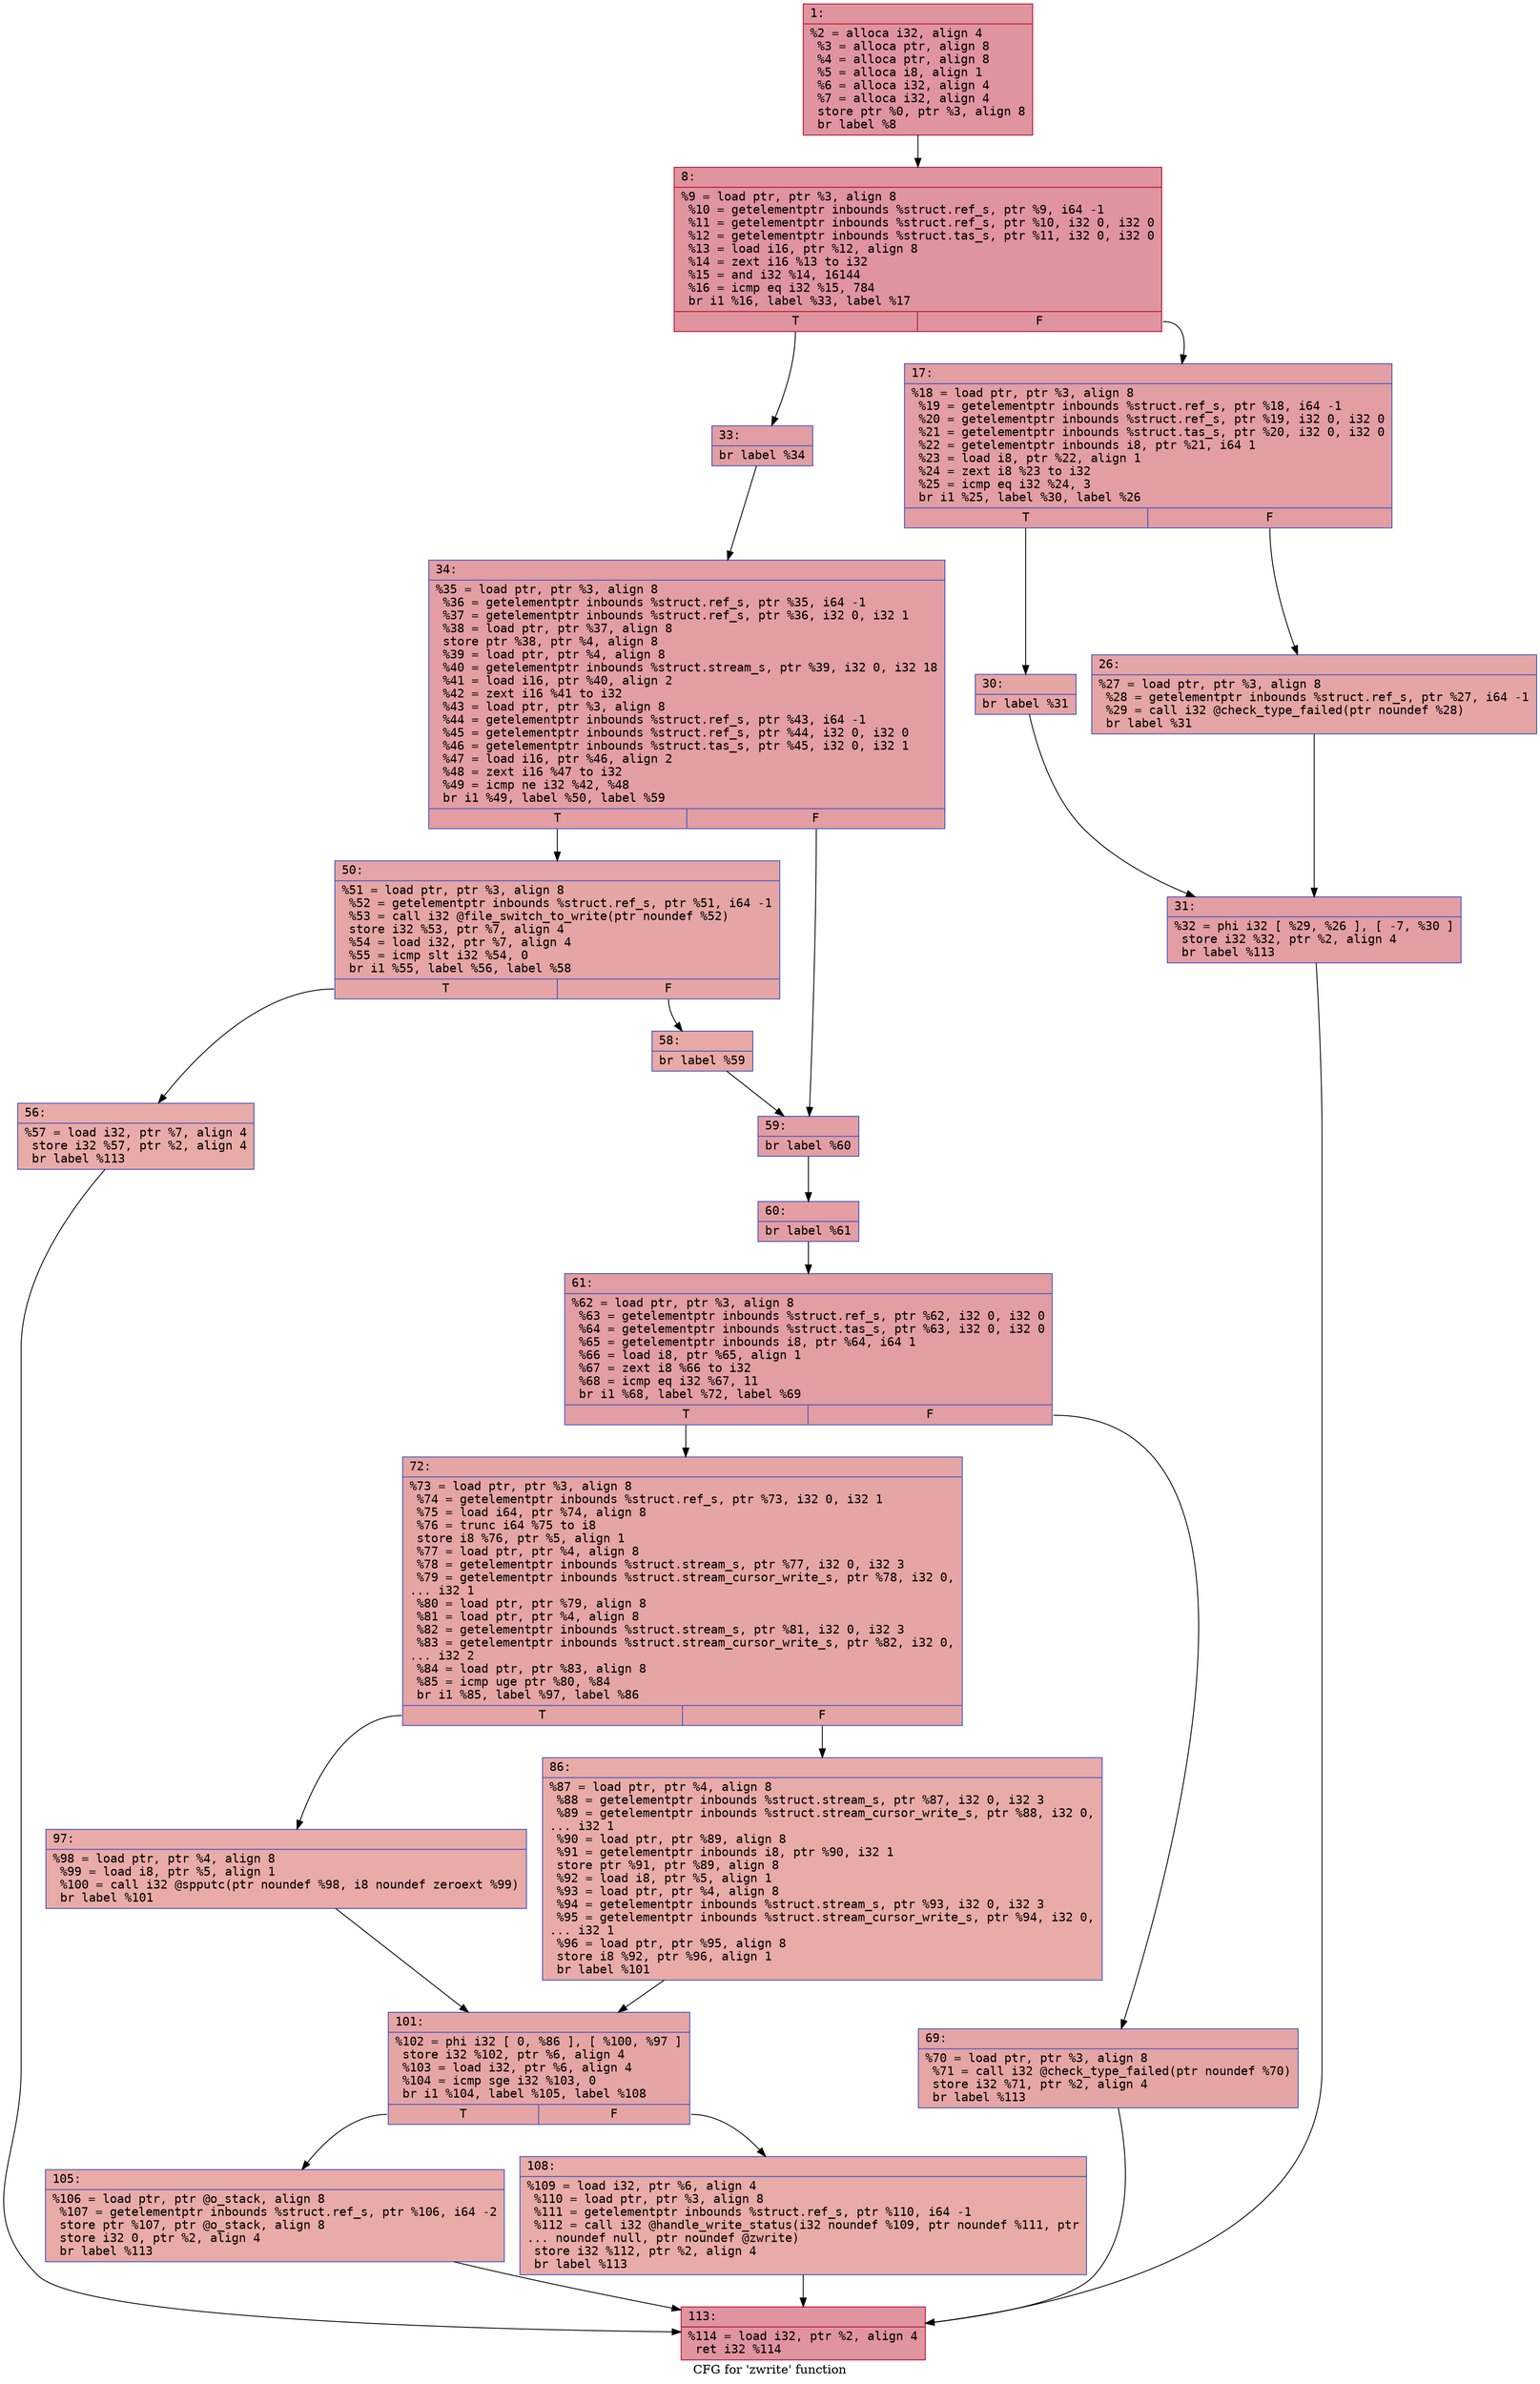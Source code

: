 digraph "CFG for 'zwrite' function" {
	label="CFG for 'zwrite' function";

	Node0x600001a1a9e0 [shape=record,color="#b70d28ff", style=filled, fillcolor="#b70d2870" fontname="Courier",label="{1:\l|  %2 = alloca i32, align 4\l  %3 = alloca ptr, align 8\l  %4 = alloca ptr, align 8\l  %5 = alloca i8, align 1\l  %6 = alloca i32, align 4\l  %7 = alloca i32, align 4\l  store ptr %0, ptr %3, align 8\l  br label %8\l}"];
	Node0x600001a1a9e0 -> Node0x600001a1aa30[tooltip="1 -> 8\nProbability 100.00%" ];
	Node0x600001a1aa30 [shape=record,color="#b70d28ff", style=filled, fillcolor="#b70d2870" fontname="Courier",label="{8:\l|  %9 = load ptr, ptr %3, align 8\l  %10 = getelementptr inbounds %struct.ref_s, ptr %9, i64 -1\l  %11 = getelementptr inbounds %struct.ref_s, ptr %10, i32 0, i32 0\l  %12 = getelementptr inbounds %struct.tas_s, ptr %11, i32 0, i32 0\l  %13 = load i16, ptr %12, align 8\l  %14 = zext i16 %13 to i32\l  %15 = and i32 %14, 16144\l  %16 = icmp eq i32 %15, 784\l  br i1 %16, label %33, label %17\l|{<s0>T|<s1>F}}"];
	Node0x600001a1aa30:s0 -> Node0x600001a1abc0[tooltip="8 -> 33\nProbability 50.00%" ];
	Node0x600001a1aa30:s1 -> Node0x600001a1aa80[tooltip="8 -> 17\nProbability 50.00%" ];
	Node0x600001a1aa80 [shape=record,color="#3d50c3ff", style=filled, fillcolor="#be242e70" fontname="Courier",label="{17:\l|  %18 = load ptr, ptr %3, align 8\l  %19 = getelementptr inbounds %struct.ref_s, ptr %18, i64 -1\l  %20 = getelementptr inbounds %struct.ref_s, ptr %19, i32 0, i32 0\l  %21 = getelementptr inbounds %struct.tas_s, ptr %20, i32 0, i32 0\l  %22 = getelementptr inbounds i8, ptr %21, i64 1\l  %23 = load i8, ptr %22, align 1\l  %24 = zext i8 %23 to i32\l  %25 = icmp eq i32 %24, 3\l  br i1 %25, label %30, label %26\l|{<s0>T|<s1>F}}"];
	Node0x600001a1aa80:s0 -> Node0x600001a1ab20[tooltip="17 -> 30\nProbability 50.00%" ];
	Node0x600001a1aa80:s1 -> Node0x600001a1aad0[tooltip="17 -> 26\nProbability 50.00%" ];
	Node0x600001a1aad0 [shape=record,color="#3d50c3ff", style=filled, fillcolor="#c5333470" fontname="Courier",label="{26:\l|  %27 = load ptr, ptr %3, align 8\l  %28 = getelementptr inbounds %struct.ref_s, ptr %27, i64 -1\l  %29 = call i32 @check_type_failed(ptr noundef %28)\l  br label %31\l}"];
	Node0x600001a1aad0 -> Node0x600001a1ab70[tooltip="26 -> 31\nProbability 100.00%" ];
	Node0x600001a1ab20 [shape=record,color="#3d50c3ff", style=filled, fillcolor="#c5333470" fontname="Courier",label="{30:\l|  br label %31\l}"];
	Node0x600001a1ab20 -> Node0x600001a1ab70[tooltip="30 -> 31\nProbability 100.00%" ];
	Node0x600001a1ab70 [shape=record,color="#3d50c3ff", style=filled, fillcolor="#be242e70" fontname="Courier",label="{31:\l|  %32 = phi i32 [ %29, %26 ], [ -7, %30 ]\l  store i32 %32, ptr %2, align 4\l  br label %113\l}"];
	Node0x600001a1ab70 -> Node0x600001a1b070[tooltip="31 -> 113\nProbability 100.00%" ];
	Node0x600001a1abc0 [shape=record,color="#3d50c3ff", style=filled, fillcolor="#be242e70" fontname="Courier",label="{33:\l|  br label %34\l}"];
	Node0x600001a1abc0 -> Node0x600001a1ac10[tooltip="33 -> 34\nProbability 100.00%" ];
	Node0x600001a1ac10 [shape=record,color="#3d50c3ff", style=filled, fillcolor="#be242e70" fontname="Courier",label="{34:\l|  %35 = load ptr, ptr %3, align 8\l  %36 = getelementptr inbounds %struct.ref_s, ptr %35, i64 -1\l  %37 = getelementptr inbounds %struct.ref_s, ptr %36, i32 0, i32 1\l  %38 = load ptr, ptr %37, align 8\l  store ptr %38, ptr %4, align 8\l  %39 = load ptr, ptr %4, align 8\l  %40 = getelementptr inbounds %struct.stream_s, ptr %39, i32 0, i32 18\l  %41 = load i16, ptr %40, align 2\l  %42 = zext i16 %41 to i32\l  %43 = load ptr, ptr %3, align 8\l  %44 = getelementptr inbounds %struct.ref_s, ptr %43, i64 -1\l  %45 = getelementptr inbounds %struct.ref_s, ptr %44, i32 0, i32 0\l  %46 = getelementptr inbounds %struct.tas_s, ptr %45, i32 0, i32 1\l  %47 = load i16, ptr %46, align 2\l  %48 = zext i16 %47 to i32\l  %49 = icmp ne i32 %42, %48\l  br i1 %49, label %50, label %59\l|{<s0>T|<s1>F}}"];
	Node0x600001a1ac10:s0 -> Node0x600001a1ac60[tooltip="34 -> 50\nProbability 50.00%" ];
	Node0x600001a1ac10:s1 -> Node0x600001a1ad50[tooltip="34 -> 59\nProbability 50.00%" ];
	Node0x600001a1ac60 [shape=record,color="#3d50c3ff", style=filled, fillcolor="#c5333470" fontname="Courier",label="{50:\l|  %51 = load ptr, ptr %3, align 8\l  %52 = getelementptr inbounds %struct.ref_s, ptr %51, i64 -1\l  %53 = call i32 @file_switch_to_write(ptr noundef %52)\l  store i32 %53, ptr %7, align 4\l  %54 = load i32, ptr %7, align 4\l  %55 = icmp slt i32 %54, 0\l  br i1 %55, label %56, label %58\l|{<s0>T|<s1>F}}"];
	Node0x600001a1ac60:s0 -> Node0x600001a1acb0[tooltip="50 -> 56\nProbability 37.50%" ];
	Node0x600001a1ac60:s1 -> Node0x600001a1ad00[tooltip="50 -> 58\nProbability 62.50%" ];
	Node0x600001a1acb0 [shape=record,color="#3d50c3ff", style=filled, fillcolor="#cc403a70" fontname="Courier",label="{56:\l|  %57 = load i32, ptr %7, align 4\l  store i32 %57, ptr %2, align 4\l  br label %113\l}"];
	Node0x600001a1acb0 -> Node0x600001a1b070[tooltip="56 -> 113\nProbability 100.00%" ];
	Node0x600001a1ad00 [shape=record,color="#3d50c3ff", style=filled, fillcolor="#ca3b3770" fontname="Courier",label="{58:\l|  br label %59\l}"];
	Node0x600001a1ad00 -> Node0x600001a1ad50[tooltip="58 -> 59\nProbability 100.00%" ];
	Node0x600001a1ad50 [shape=record,color="#3d50c3ff", style=filled, fillcolor="#be242e70" fontname="Courier",label="{59:\l|  br label %60\l}"];
	Node0x600001a1ad50 -> Node0x600001a1ada0[tooltip="59 -> 60\nProbability 100.00%" ];
	Node0x600001a1ada0 [shape=record,color="#3d50c3ff", style=filled, fillcolor="#be242e70" fontname="Courier",label="{60:\l|  br label %61\l}"];
	Node0x600001a1ada0 -> Node0x600001a1adf0[tooltip="60 -> 61\nProbability 100.00%" ];
	Node0x600001a1adf0 [shape=record,color="#3d50c3ff", style=filled, fillcolor="#be242e70" fontname="Courier",label="{61:\l|  %62 = load ptr, ptr %3, align 8\l  %63 = getelementptr inbounds %struct.ref_s, ptr %62, i32 0, i32 0\l  %64 = getelementptr inbounds %struct.tas_s, ptr %63, i32 0, i32 0\l  %65 = getelementptr inbounds i8, ptr %64, i64 1\l  %66 = load i8, ptr %65, align 1\l  %67 = zext i8 %66 to i32\l  %68 = icmp eq i32 %67, 11\l  br i1 %68, label %72, label %69\l|{<s0>T|<s1>F}}"];
	Node0x600001a1adf0:s0 -> Node0x600001a1ae90[tooltip="61 -> 72\nProbability 50.00%" ];
	Node0x600001a1adf0:s1 -> Node0x600001a1ae40[tooltip="61 -> 69\nProbability 50.00%" ];
	Node0x600001a1ae40 [shape=record,color="#3d50c3ff", style=filled, fillcolor="#c5333470" fontname="Courier",label="{69:\l|  %70 = load ptr, ptr %3, align 8\l  %71 = call i32 @check_type_failed(ptr noundef %70)\l  store i32 %71, ptr %2, align 4\l  br label %113\l}"];
	Node0x600001a1ae40 -> Node0x600001a1b070[tooltip="69 -> 113\nProbability 100.00%" ];
	Node0x600001a1ae90 [shape=record,color="#3d50c3ff", style=filled, fillcolor="#c5333470" fontname="Courier",label="{72:\l|  %73 = load ptr, ptr %3, align 8\l  %74 = getelementptr inbounds %struct.ref_s, ptr %73, i32 0, i32 1\l  %75 = load i64, ptr %74, align 8\l  %76 = trunc i64 %75 to i8\l  store i8 %76, ptr %5, align 1\l  %77 = load ptr, ptr %4, align 8\l  %78 = getelementptr inbounds %struct.stream_s, ptr %77, i32 0, i32 3\l  %79 = getelementptr inbounds %struct.stream_cursor_write_s, ptr %78, i32 0,\l... i32 1\l  %80 = load ptr, ptr %79, align 8\l  %81 = load ptr, ptr %4, align 8\l  %82 = getelementptr inbounds %struct.stream_s, ptr %81, i32 0, i32 3\l  %83 = getelementptr inbounds %struct.stream_cursor_write_s, ptr %82, i32 0,\l... i32 2\l  %84 = load ptr, ptr %83, align 8\l  %85 = icmp uge ptr %80, %84\l  br i1 %85, label %97, label %86\l|{<s0>T|<s1>F}}"];
	Node0x600001a1ae90:s0 -> Node0x600001a1af30[tooltip="72 -> 97\nProbability 50.00%" ];
	Node0x600001a1ae90:s1 -> Node0x600001a1aee0[tooltip="72 -> 86\nProbability 50.00%" ];
	Node0x600001a1aee0 [shape=record,color="#3d50c3ff", style=filled, fillcolor="#cc403a70" fontname="Courier",label="{86:\l|  %87 = load ptr, ptr %4, align 8\l  %88 = getelementptr inbounds %struct.stream_s, ptr %87, i32 0, i32 3\l  %89 = getelementptr inbounds %struct.stream_cursor_write_s, ptr %88, i32 0,\l... i32 1\l  %90 = load ptr, ptr %89, align 8\l  %91 = getelementptr inbounds i8, ptr %90, i32 1\l  store ptr %91, ptr %89, align 8\l  %92 = load i8, ptr %5, align 1\l  %93 = load ptr, ptr %4, align 8\l  %94 = getelementptr inbounds %struct.stream_s, ptr %93, i32 0, i32 3\l  %95 = getelementptr inbounds %struct.stream_cursor_write_s, ptr %94, i32 0,\l... i32 1\l  %96 = load ptr, ptr %95, align 8\l  store i8 %92, ptr %96, align 1\l  br label %101\l}"];
	Node0x600001a1aee0 -> Node0x600001a1af80[tooltip="86 -> 101\nProbability 100.00%" ];
	Node0x600001a1af30 [shape=record,color="#3d50c3ff", style=filled, fillcolor="#cc403a70" fontname="Courier",label="{97:\l|  %98 = load ptr, ptr %4, align 8\l  %99 = load i8, ptr %5, align 1\l  %100 = call i32 @spputc(ptr noundef %98, i8 noundef zeroext %99)\l  br label %101\l}"];
	Node0x600001a1af30 -> Node0x600001a1af80[tooltip="97 -> 101\nProbability 100.00%" ];
	Node0x600001a1af80 [shape=record,color="#3d50c3ff", style=filled, fillcolor="#c5333470" fontname="Courier",label="{101:\l|  %102 = phi i32 [ 0, %86 ], [ %100, %97 ]\l  store i32 %102, ptr %6, align 4\l  %103 = load i32, ptr %6, align 4\l  %104 = icmp sge i32 %103, 0\l  br i1 %104, label %105, label %108\l|{<s0>T|<s1>F}}"];
	Node0x600001a1af80:s0 -> Node0x600001a1afd0[tooltip="101 -> 105\nProbability 50.00%" ];
	Node0x600001a1af80:s1 -> Node0x600001a1b020[tooltip="101 -> 108\nProbability 50.00%" ];
	Node0x600001a1afd0 [shape=record,color="#3d50c3ff", style=filled, fillcolor="#cc403a70" fontname="Courier",label="{105:\l|  %106 = load ptr, ptr @o_stack, align 8\l  %107 = getelementptr inbounds %struct.ref_s, ptr %106, i64 -2\l  store ptr %107, ptr @o_stack, align 8\l  store i32 0, ptr %2, align 4\l  br label %113\l}"];
	Node0x600001a1afd0 -> Node0x600001a1b070[tooltip="105 -> 113\nProbability 100.00%" ];
	Node0x600001a1b020 [shape=record,color="#3d50c3ff", style=filled, fillcolor="#cc403a70" fontname="Courier",label="{108:\l|  %109 = load i32, ptr %6, align 4\l  %110 = load ptr, ptr %3, align 8\l  %111 = getelementptr inbounds %struct.ref_s, ptr %110, i64 -1\l  %112 = call i32 @handle_write_status(i32 noundef %109, ptr noundef %111, ptr\l... noundef null, ptr noundef @zwrite)\l  store i32 %112, ptr %2, align 4\l  br label %113\l}"];
	Node0x600001a1b020 -> Node0x600001a1b070[tooltip="108 -> 113\nProbability 100.00%" ];
	Node0x600001a1b070 [shape=record,color="#b70d28ff", style=filled, fillcolor="#b70d2870" fontname="Courier",label="{113:\l|  %114 = load i32, ptr %2, align 4\l  ret i32 %114\l}"];
}
